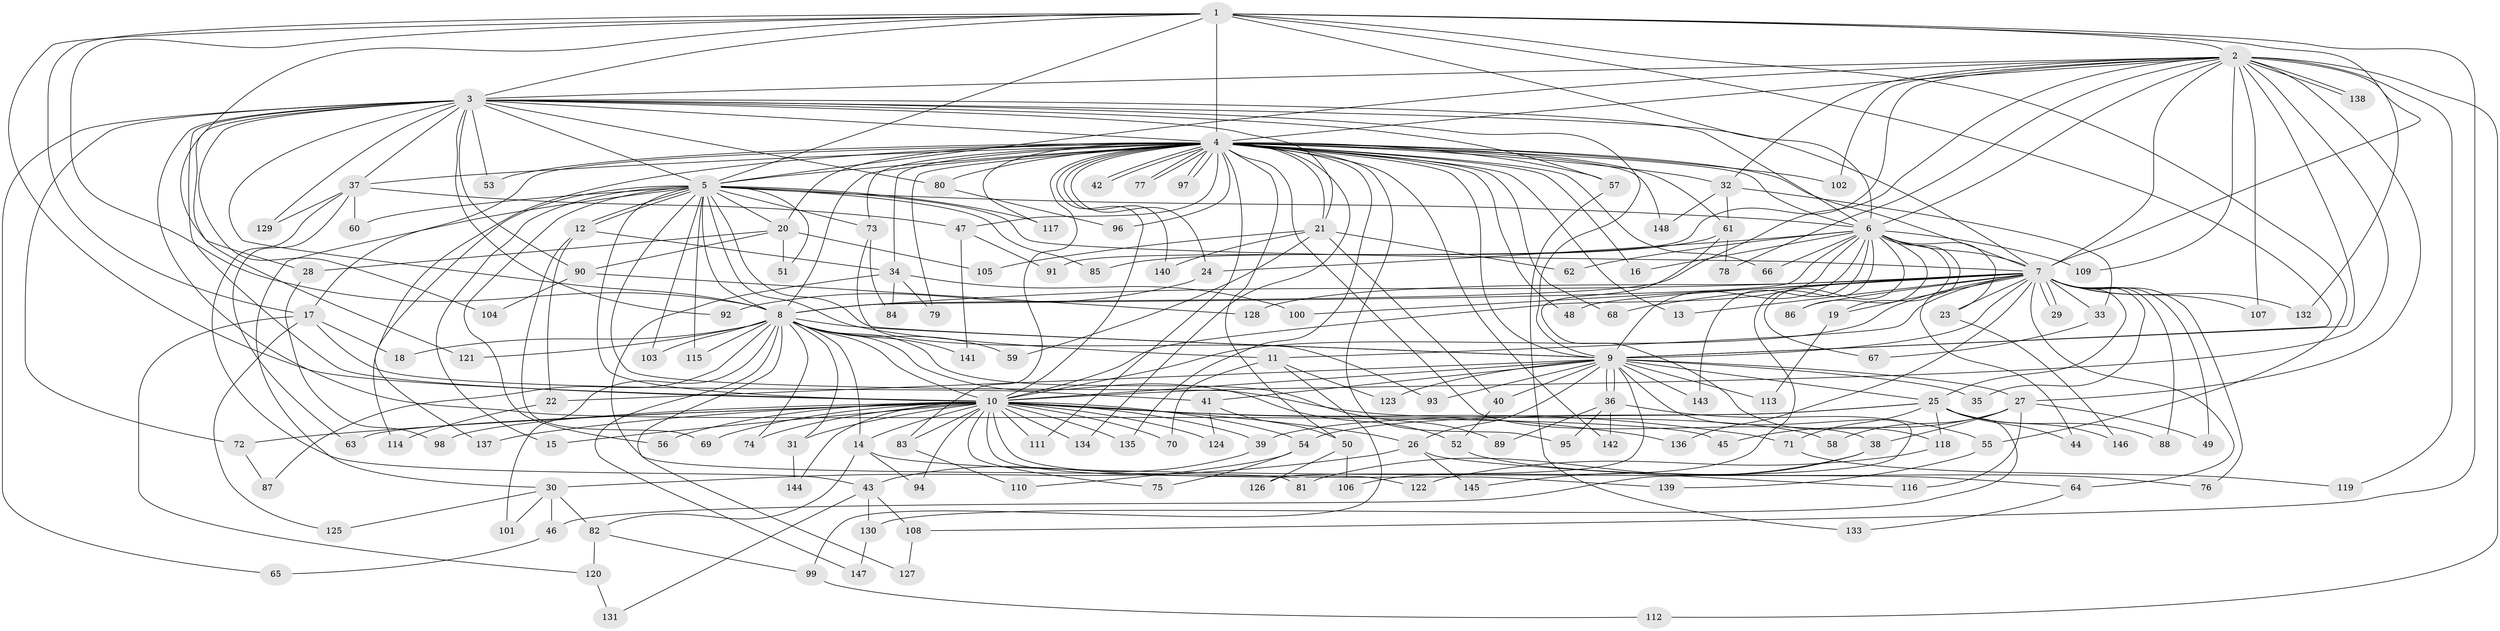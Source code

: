 // Generated by graph-tools (version 1.1) at 2025/01/03/09/25 03:01:16]
// undirected, 148 vertices, 321 edges
graph export_dot {
graph [start="1"]
  node [color=gray90,style=filled];
  1;
  2;
  3;
  4;
  5;
  6;
  7;
  8;
  9;
  10;
  11;
  12;
  13;
  14;
  15;
  16;
  17;
  18;
  19;
  20;
  21;
  22;
  23;
  24;
  25;
  26;
  27;
  28;
  29;
  30;
  31;
  32;
  33;
  34;
  35;
  36;
  37;
  38;
  39;
  40;
  41;
  42;
  43;
  44;
  45;
  46;
  47;
  48;
  49;
  50;
  51;
  52;
  53;
  54;
  55;
  56;
  57;
  58;
  59;
  60;
  61;
  62;
  63;
  64;
  65;
  66;
  67;
  68;
  69;
  70;
  71;
  72;
  73;
  74;
  75;
  76;
  77;
  78;
  79;
  80;
  81;
  82;
  83;
  84;
  85;
  86;
  87;
  88;
  89;
  90;
  91;
  92;
  93;
  94;
  95;
  96;
  97;
  98;
  99;
  100;
  101;
  102;
  103;
  104;
  105;
  106;
  107;
  108;
  109;
  110;
  111;
  112;
  113;
  114;
  115;
  116;
  117;
  118;
  119;
  120;
  121;
  122;
  123;
  124;
  125;
  126;
  127;
  128;
  129;
  130;
  131;
  132;
  133;
  134;
  135;
  136;
  137;
  138;
  139;
  140;
  141;
  142;
  143;
  144;
  145;
  146;
  147;
  148;
  1 -- 2;
  1 -- 3;
  1 -- 4;
  1 -- 5;
  1 -- 6;
  1 -- 7;
  1 -- 8;
  1 -- 9;
  1 -- 10;
  1 -- 17;
  1 -- 28;
  1 -- 55;
  1 -- 108;
  2 -- 3;
  2 -- 4;
  2 -- 5;
  2 -- 6;
  2 -- 7;
  2 -- 8;
  2 -- 9;
  2 -- 10;
  2 -- 27;
  2 -- 32;
  2 -- 78;
  2 -- 91;
  2 -- 102;
  2 -- 107;
  2 -- 109;
  2 -- 112;
  2 -- 119;
  2 -- 132;
  2 -- 138;
  2 -- 138;
  3 -- 4;
  3 -- 5;
  3 -- 6;
  3 -- 7;
  3 -- 8;
  3 -- 9;
  3 -- 10;
  3 -- 21;
  3 -- 37;
  3 -- 45;
  3 -- 53;
  3 -- 57;
  3 -- 65;
  3 -- 72;
  3 -- 80;
  3 -- 90;
  3 -- 92;
  3 -- 104;
  3 -- 121;
  3 -- 129;
  4 -- 5;
  4 -- 6;
  4 -- 7;
  4 -- 8;
  4 -- 9;
  4 -- 10;
  4 -- 13;
  4 -- 16;
  4 -- 17;
  4 -- 20;
  4 -- 21;
  4 -- 24;
  4 -- 32;
  4 -- 34;
  4 -- 37;
  4 -- 38;
  4 -- 42;
  4 -- 42;
  4 -- 47;
  4 -- 48;
  4 -- 50;
  4 -- 53;
  4 -- 57;
  4 -- 61;
  4 -- 66;
  4 -- 68;
  4 -- 73;
  4 -- 77;
  4 -- 77;
  4 -- 79;
  4 -- 80;
  4 -- 83;
  4 -- 95;
  4 -- 96;
  4 -- 97;
  4 -- 97;
  4 -- 102;
  4 -- 111;
  4 -- 114;
  4 -- 117;
  4 -- 134;
  4 -- 135;
  4 -- 140;
  4 -- 142;
  4 -- 148;
  5 -- 6;
  5 -- 7;
  5 -- 8;
  5 -- 9;
  5 -- 10;
  5 -- 11;
  5 -- 12;
  5 -- 12;
  5 -- 15;
  5 -- 20;
  5 -- 30;
  5 -- 51;
  5 -- 56;
  5 -- 58;
  5 -- 60;
  5 -- 73;
  5 -- 85;
  5 -- 103;
  5 -- 115;
  5 -- 117;
  5 -- 137;
  6 -- 7;
  6 -- 8;
  6 -- 9;
  6 -- 10;
  6 -- 16;
  6 -- 19;
  6 -- 23;
  6 -- 24;
  6 -- 44;
  6 -- 62;
  6 -- 66;
  6 -- 67;
  6 -- 86;
  6 -- 106;
  6 -- 109;
  6 -- 143;
  7 -- 8;
  7 -- 9;
  7 -- 10;
  7 -- 11;
  7 -- 13;
  7 -- 19;
  7 -- 23;
  7 -- 25;
  7 -- 29;
  7 -- 29;
  7 -- 33;
  7 -- 35;
  7 -- 48;
  7 -- 49;
  7 -- 64;
  7 -- 68;
  7 -- 76;
  7 -- 86;
  7 -- 88;
  7 -- 100;
  7 -- 107;
  7 -- 128;
  7 -- 132;
  7 -- 136;
  8 -- 9;
  8 -- 10;
  8 -- 14;
  8 -- 18;
  8 -- 31;
  8 -- 52;
  8 -- 59;
  8 -- 74;
  8 -- 87;
  8 -- 89;
  8 -- 101;
  8 -- 103;
  8 -- 115;
  8 -- 121;
  8 -- 127;
  8 -- 141;
  8 -- 147;
  9 -- 10;
  9 -- 22;
  9 -- 25;
  9 -- 26;
  9 -- 27;
  9 -- 35;
  9 -- 36;
  9 -- 36;
  9 -- 40;
  9 -- 41;
  9 -- 46;
  9 -- 93;
  9 -- 113;
  9 -- 123;
  9 -- 126;
  9 -- 143;
  10 -- 14;
  10 -- 15;
  10 -- 26;
  10 -- 31;
  10 -- 39;
  10 -- 54;
  10 -- 56;
  10 -- 63;
  10 -- 69;
  10 -- 70;
  10 -- 71;
  10 -- 72;
  10 -- 74;
  10 -- 75;
  10 -- 83;
  10 -- 94;
  10 -- 98;
  10 -- 111;
  10 -- 122;
  10 -- 124;
  10 -- 134;
  10 -- 135;
  10 -- 136;
  10 -- 137;
  10 -- 139;
  10 -- 144;
  11 -- 70;
  11 -- 99;
  11 -- 123;
  12 -- 22;
  12 -- 34;
  12 -- 69;
  14 -- 64;
  14 -- 82;
  14 -- 94;
  17 -- 18;
  17 -- 41;
  17 -- 120;
  17 -- 125;
  19 -- 113;
  20 -- 28;
  20 -- 51;
  20 -- 90;
  20 -- 105;
  21 -- 40;
  21 -- 59;
  21 -- 62;
  21 -- 105;
  21 -- 140;
  22 -- 114;
  23 -- 146;
  24 -- 92;
  25 -- 39;
  25 -- 44;
  25 -- 54;
  25 -- 71;
  25 -- 88;
  25 -- 118;
  25 -- 130;
  25 -- 146;
  26 -- 30;
  26 -- 116;
  26 -- 145;
  27 -- 38;
  27 -- 45;
  27 -- 49;
  27 -- 58;
  27 -- 116;
  28 -- 98;
  30 -- 46;
  30 -- 82;
  30 -- 101;
  30 -- 125;
  31 -- 144;
  32 -- 33;
  32 -- 61;
  32 -- 148;
  33 -- 67;
  34 -- 79;
  34 -- 81;
  34 -- 84;
  34 -- 100;
  36 -- 55;
  36 -- 89;
  36 -- 95;
  36 -- 142;
  37 -- 43;
  37 -- 47;
  37 -- 60;
  37 -- 63;
  37 -- 129;
  38 -- 81;
  38 -- 145;
  39 -- 43;
  40 -- 52;
  41 -- 50;
  41 -- 124;
  43 -- 108;
  43 -- 130;
  43 -- 131;
  46 -- 65;
  47 -- 91;
  47 -- 141;
  50 -- 106;
  50 -- 126;
  52 -- 76;
  54 -- 75;
  54 -- 110;
  55 -- 139;
  57 -- 133;
  61 -- 78;
  61 -- 85;
  61 -- 118;
  64 -- 133;
  71 -- 119;
  72 -- 87;
  73 -- 84;
  73 -- 93;
  80 -- 96;
  82 -- 99;
  82 -- 120;
  83 -- 110;
  90 -- 104;
  90 -- 128;
  99 -- 112;
  108 -- 127;
  118 -- 122;
  120 -- 131;
  130 -- 147;
}
